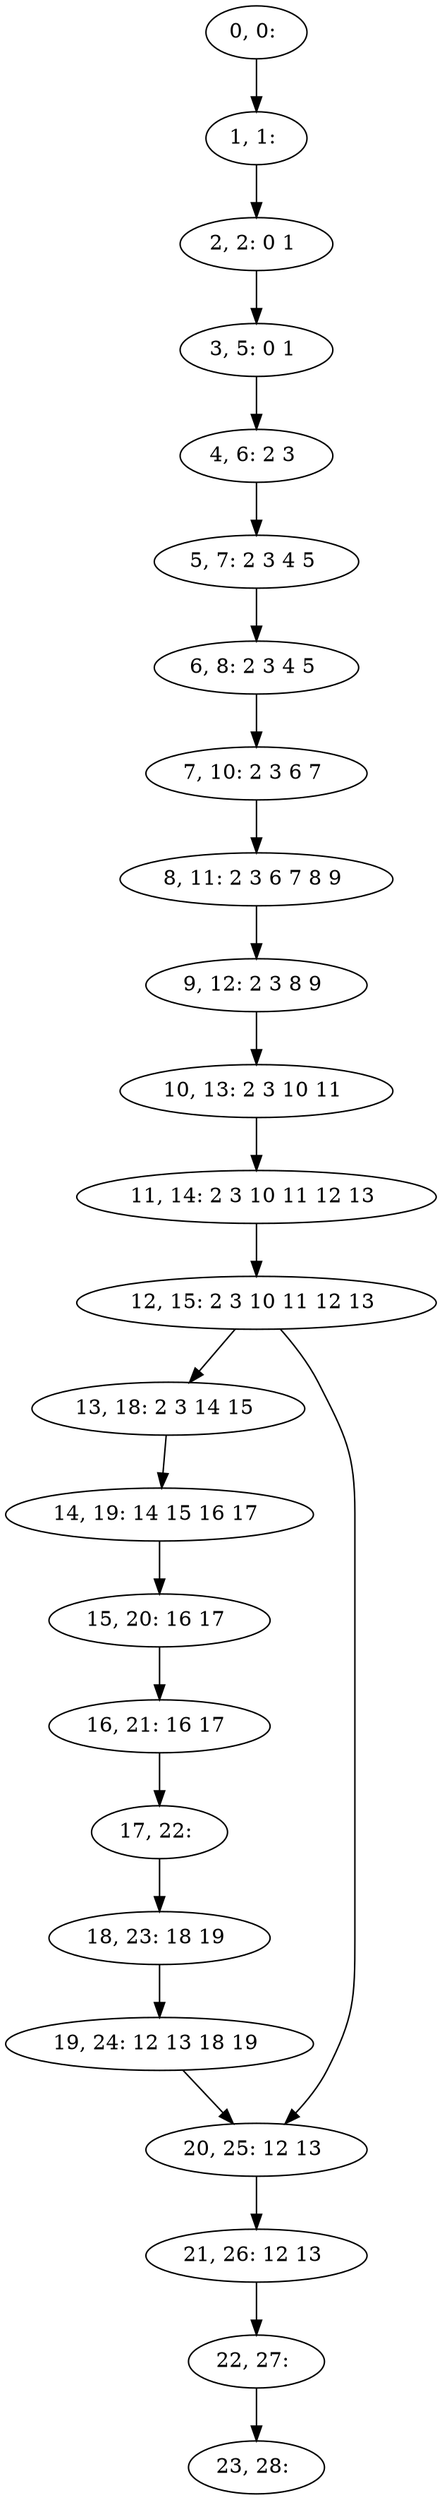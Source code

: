 digraph G {
0[label="0, 0: "];
1[label="1, 1: "];
2[label="2, 2: 0 1 "];
3[label="3, 5: 0 1 "];
4[label="4, 6: 2 3 "];
5[label="5, 7: 2 3 4 5 "];
6[label="6, 8: 2 3 4 5 "];
7[label="7, 10: 2 3 6 7 "];
8[label="8, 11: 2 3 6 7 8 9 "];
9[label="9, 12: 2 3 8 9 "];
10[label="10, 13: 2 3 10 11 "];
11[label="11, 14: 2 3 10 11 12 13 "];
12[label="12, 15: 2 3 10 11 12 13 "];
13[label="13, 18: 2 3 14 15 "];
14[label="14, 19: 14 15 16 17 "];
15[label="15, 20: 16 17 "];
16[label="16, 21: 16 17 "];
17[label="17, 22: "];
18[label="18, 23: 18 19 "];
19[label="19, 24: 12 13 18 19 "];
20[label="20, 25: 12 13 "];
21[label="21, 26: 12 13 "];
22[label="22, 27: "];
23[label="23, 28: "];
0->1 ;
1->2 ;
2->3 ;
3->4 ;
4->5 ;
5->6 ;
6->7 ;
7->8 ;
8->9 ;
9->10 ;
10->11 ;
11->12 ;
12->13 ;
12->20 ;
13->14 ;
14->15 ;
15->16 ;
16->17 ;
17->18 ;
18->19 ;
19->20 ;
20->21 ;
21->22 ;
22->23 ;
}

